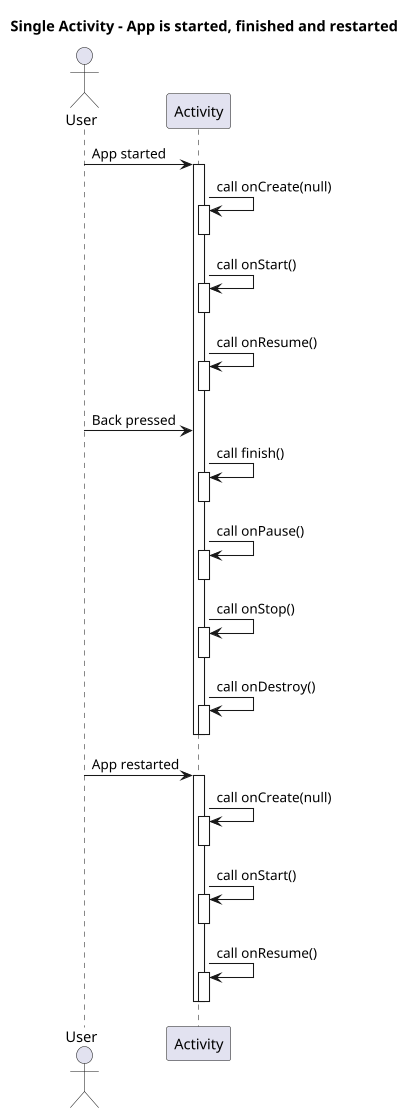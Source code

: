@startuml

skinparam dpi 100

title Single Activity - App is started, finished and restarted

actor User

User -> Activity: App started
activate Activity

Activity -> Activity: call onCreate(null)
activate Activity
deactivate Activity

Activity -> Activity: call onStart()
activate Activity
deactivate Activity

Activity -> Activity: call onResume()
activate Activity
deactivate Activity

User -> Activity: Back pressed

Activity -> Activity: call finish()
activate Activity
deactivate Activity

Activity -> Activity: call onPause()
activate Activity
deactivate Activity

Activity -> Activity: call onStop()
activate Activity
deactivate Activity

Activity -> Activity: call onDestroy()
activate Activity
deactivate Activity
deactivate Activity


User -> Activity: App restarted
activate Activity

Activity -> Activity: call onCreate(null)
activate Activity
deactivate Activity

Activity -> Activity: call onStart()
activate Activity
deactivate Activity

Activity -> Activity: call onResume()
activate Activity
deactivate Activity
deactivate Activity

@enduml